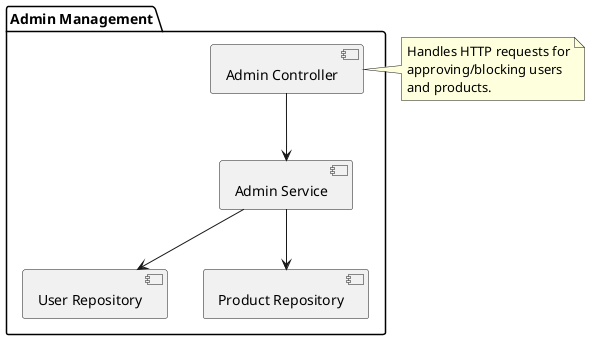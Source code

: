 @startuml
package "Admin Management" {
  [Admin Controller] --> [Admin Service]
  [Admin Service] --> [User Repository]
  [Admin Service] --> [Product Repository]
}

note right of [Admin Controller]
  Handles HTTP requests for
  approving/blocking users
  and products.
end note
@enduml